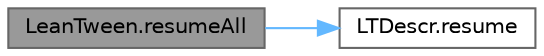digraph "LeanTween.resumeAll"
{
 // LATEX_PDF_SIZE
  bgcolor="transparent";
  edge [fontname=Helvetica,fontsize=10,labelfontname=Helvetica,labelfontsize=10];
  node [fontname=Helvetica,fontsize=10,shape=box,height=0.2,width=0.4];
  rankdir="LR";
  Node1 [id="Node000001",label="LeanTween.resumeAll",height=0.2,width=0.4,color="gray40", fillcolor="grey60", style="filled", fontcolor="black",tooltip="Resume all active tweens."];
  Node1 -> Node2 [id="edge1_Node000001_Node000002",color="steelblue1",style="solid",tooltip=" "];
  Node2 [id="Node000002",label="LTDescr.resume",height=0.2,width=0.4,color="grey40", fillcolor="white", style="filled",URL="$class_l_t_descr.html#a4dc72935b9f6597b342310e977c7cd1c",tooltip=" "];
}
